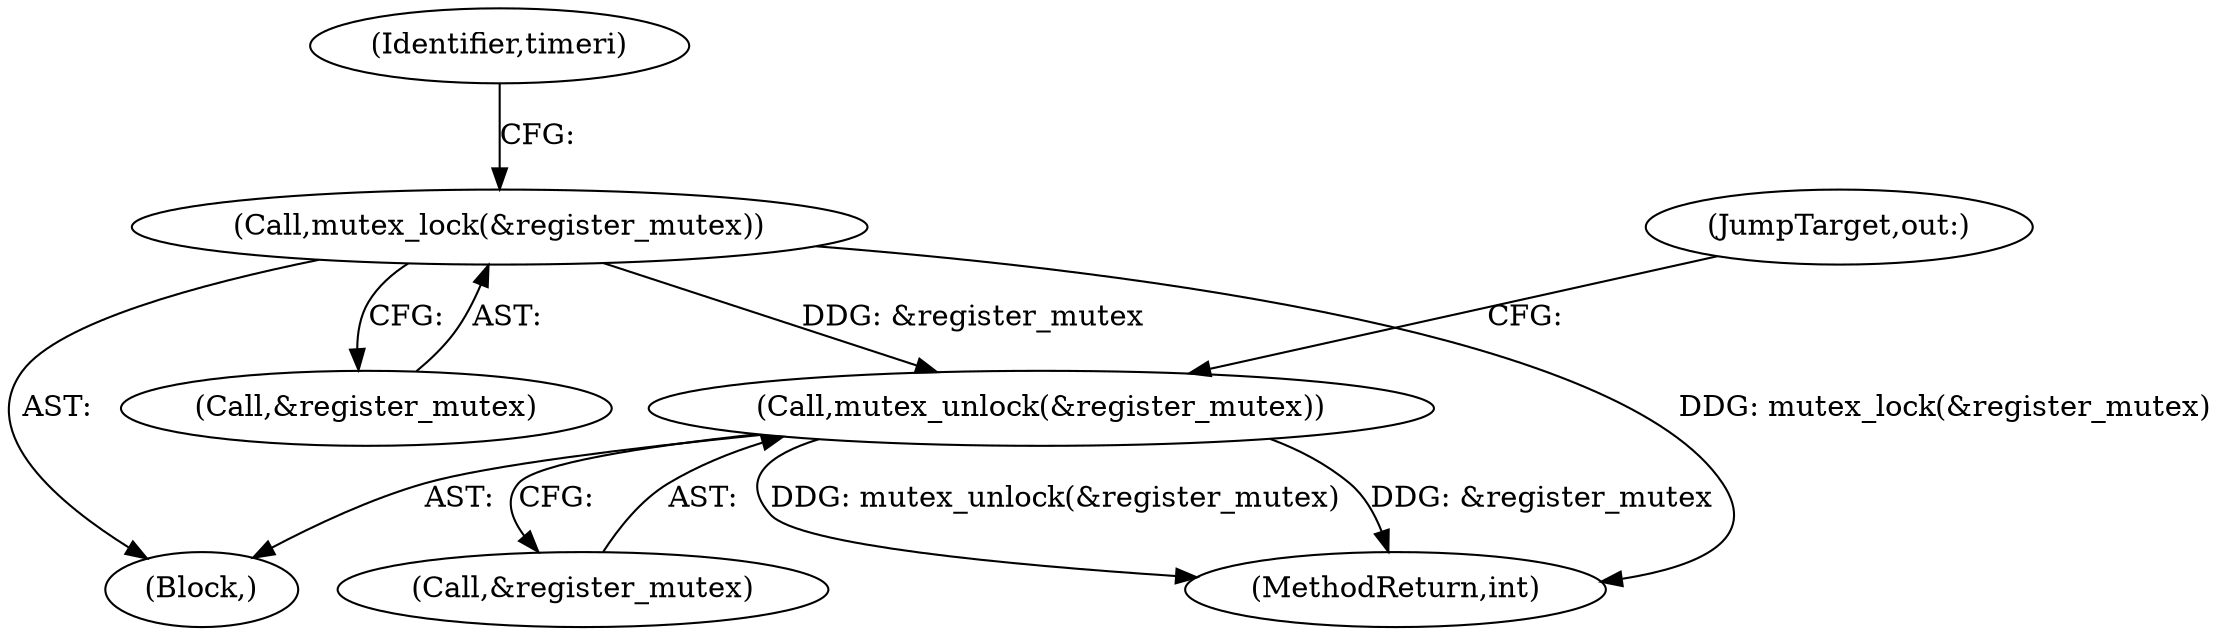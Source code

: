 digraph "0_linux_b5a663aa426f4884c71cd8580adae73f33570f0d_1@API" {
"1000150" [label="(Call,mutex_lock(&register_mutex))"];
"1000158" [label="(Call,mutex_unlock(&register_mutex))"];
"1000150" [label="(Call,mutex_lock(&register_mutex))"];
"1000156" [label="(Identifier,timeri)"];
"1000257" [label="(JumpTarget,out:)"];
"1000151" [label="(Call,&register_mutex)"];
"1000128" [label="(Block,)"];
"1000159" [label="(Call,&register_mutex)"];
"1000278" [label="(MethodReturn,int)"];
"1000158" [label="(Call,mutex_unlock(&register_mutex))"];
"1000150" -> "1000128"  [label="AST: "];
"1000150" -> "1000151"  [label="CFG: "];
"1000151" -> "1000150"  [label="AST: "];
"1000156" -> "1000150"  [label="CFG: "];
"1000150" -> "1000278"  [label="DDG: mutex_lock(&register_mutex)"];
"1000150" -> "1000158"  [label="DDG: &register_mutex"];
"1000158" -> "1000128"  [label="AST: "];
"1000158" -> "1000159"  [label="CFG: "];
"1000159" -> "1000158"  [label="AST: "];
"1000257" -> "1000158"  [label="CFG: "];
"1000158" -> "1000278"  [label="DDG: &register_mutex"];
"1000158" -> "1000278"  [label="DDG: mutex_unlock(&register_mutex)"];
}
